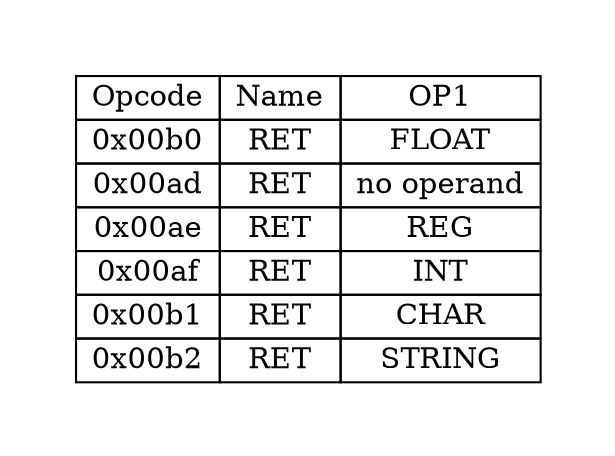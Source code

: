 digraph{
graph [pad="0.5", nodesep="0.5", ranksep="2" ]
node[shape=plain]
Foo [label=<
<table border="0" cellborder="1" cellspacing="0">
<tr><td> Opcode </td> <td> Name </td> <td> OP1 </td> </tr>
<tr><td> 0x00b0 </td><td> RET </td><td> FLOAT </td> </tr>
<tr><td> 0x00ad </td><td> RET </td><td> no operand </td> </tr>
<tr><td> 0x00ae </td><td> RET </td><td> REG </td> </tr>
<tr><td> 0x00af </td><td> RET </td><td> INT </td> </tr>
<tr><td> 0x00b1 </td><td> RET </td><td> CHAR </td> </tr>
<tr><td> 0x00b2 </td><td> RET </td><td> STRING </td> </tr>
</table>>];
}
